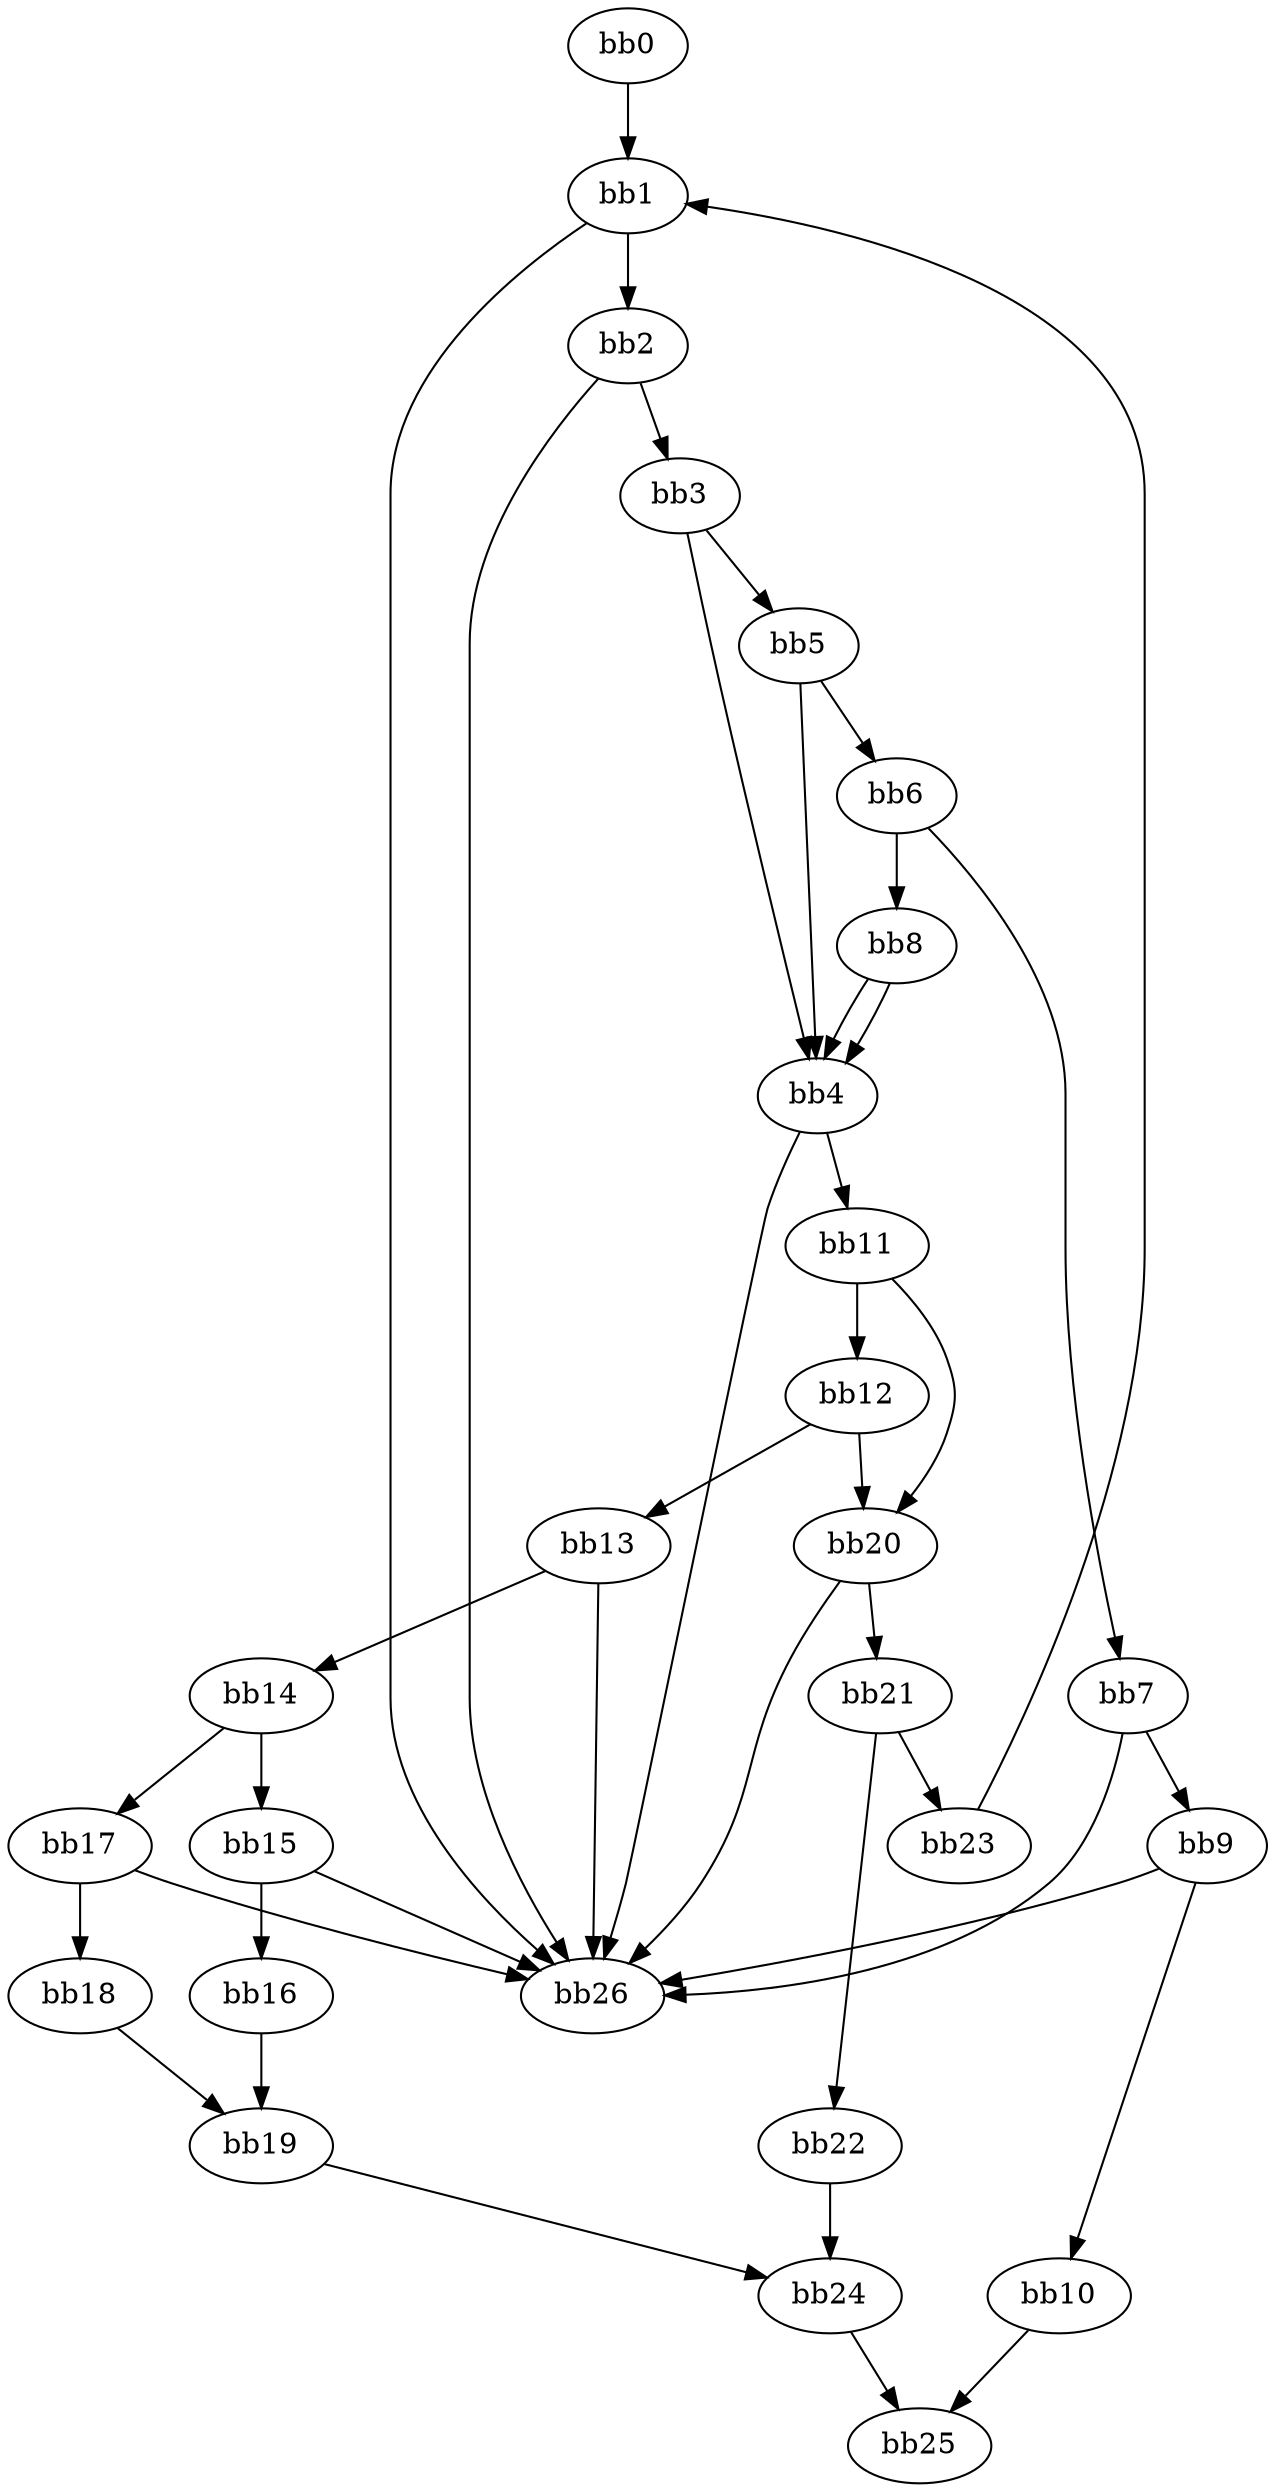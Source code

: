digraph {
    0 [ label = "bb0\l" ]
    1 [ label = "bb1\l" ]
    2 [ label = "bb2\l" ]
    3 [ label = "bb3\l" ]
    4 [ label = "bb4\l" ]
    5 [ label = "bb5\l" ]
    6 [ label = "bb6\l" ]
    7 [ label = "bb7\l" ]
    8 [ label = "bb8\l" ]
    9 [ label = "bb9\l" ]
    10 [ label = "bb10\l" ]
    11 [ label = "bb11\l" ]
    12 [ label = "bb12\l" ]
    13 [ label = "bb13\l" ]
    14 [ label = "bb14\l" ]
    15 [ label = "bb15\l" ]
    16 [ label = "bb16\l" ]
    17 [ label = "bb17\l" ]
    18 [ label = "bb18\l" ]
    19 [ label = "bb19\l" ]
    20 [ label = "bb20\l" ]
    21 [ label = "bb21\l" ]
    22 [ label = "bb22\l" ]
    23 [ label = "bb23\l" ]
    24 [ label = "bb24\l" ]
    25 [ label = "bb25\l" ]
    26 [ label = "bb26\l" ]
    0 -> 1 [ ]
    1 -> 2 [ ]
    1 -> 26 [ ]
    2 -> 3 [ ]
    2 -> 26 [ ]
    3 -> 4 [ ]
    3 -> 5 [ ]
    4 -> 11 [ ]
    4 -> 26 [ ]
    5 -> 4 [ ]
    5 -> 6 [ ]
    6 -> 7 [ ]
    6 -> 8 [ ]
    7 -> 9 [ ]
    7 -> 26 [ ]
    8 -> 4 [ ]
    8 -> 4 [ ]
    9 -> 10 [ ]
    9 -> 26 [ ]
    10 -> 25 [ ]
    11 -> 12 [ ]
    11 -> 20 [ ]
    12 -> 13 [ ]
    12 -> 20 [ ]
    13 -> 14 [ ]
    13 -> 26 [ ]
    14 -> 15 [ ]
    14 -> 17 [ ]
    15 -> 16 [ ]
    15 -> 26 [ ]
    16 -> 19 [ ]
    17 -> 18 [ ]
    17 -> 26 [ ]
    18 -> 19 [ ]
    19 -> 24 [ ]
    20 -> 21 [ ]
    20 -> 26 [ ]
    21 -> 22 [ ]
    21 -> 23 [ ]
    22 -> 24 [ ]
    23 -> 1 [ ]
    24 -> 25 [ ]
}

